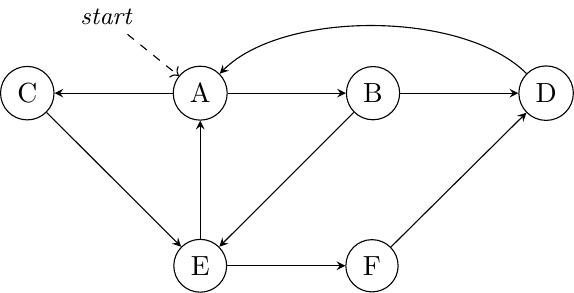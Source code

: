 \documentclass[tikz]{standalone}
\usetikzlibrary{arrows.meta, positioning}
\begin{document}
\begin{tikzpicture}[
    node distance={15mm},
    vertex/.style = {draw, circle},
    pseudo/.style = {font=\small\itshape}  
]
   \node[pseudo] (start) {start};
   \node[vertex, below right=0.5cm and 0.5cm  of start] (A) {A};
   \node[vertex, right=of A] (B) {B};
   \node[vertex, left=of A] (C) {C};
   \node[vertex, right=of B] (D) {D};
   \node[vertex, below=of A] (E) {E};
   \node[vertex, right=of E] (F) {F};                        

   \draw[->, dashed] (start) -- (A);
   \draw[->, -stealth] (A) -- (B);
   \draw[->, -stealth] (A) -- (C);
   \draw[->, -stealth] (B) -- (D);
   \draw[->, -stealth] (C) -- (E);
   \draw[->, -stealth] (B) -- (E);
   \draw[->, -stealth] (E) -- (F);
   \draw[->, -stealth] (E) -- (A);
   \draw[->, -stealth] (F) -- (D); 
   \draw[->, -stealth] (D) to [out=135,in=45,looseness=0.75] (A); 
   \end{tikzpicture}
\end{document}